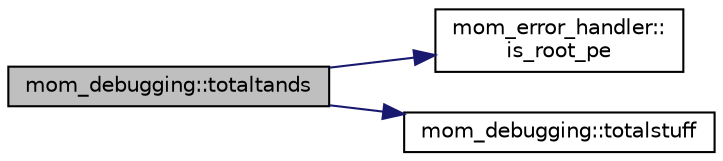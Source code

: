 digraph "mom_debugging::totaltands"
{
 // INTERACTIVE_SVG=YES
 // LATEX_PDF_SIZE
  edge [fontname="Helvetica",fontsize="10",labelfontname="Helvetica",labelfontsize="10"];
  node [fontname="Helvetica",fontsize="10",shape=record];
  rankdir="LR";
  Node1 [label="mom_debugging::totaltands",height=0.2,width=0.4,color="black", fillcolor="grey75", style="filled", fontcolor="black",tooltip="This subroutine display the total thickness, temperature and salinity as well as the change since the..."];
  Node1 -> Node2 [color="midnightblue",fontsize="10",style="solid",fontname="Helvetica"];
  Node2 [label="mom_error_handler::\lis_root_pe",height=0.2,width=0.4,color="black", fillcolor="white", style="filled",URL="$namespacemom__error__handler.html#ad5f00a53059c72fe2332d1436c80ca71",tooltip="This returns .true. if the current PE is the root PE."];
  Node1 -> Node3 [color="midnightblue",fontsize="10",style="solid",fontname="Helvetica"];
  Node3 [label="mom_debugging::totalstuff",height=0.2,width=0.4,color="black", fillcolor="white", style="filled",URL="$namespacemom__debugging.html#a2fef51731d0369bea648bd7c39936940",tooltip="This function returns the sum over computational domain of all processors of hThick*stuff,..."];
}
